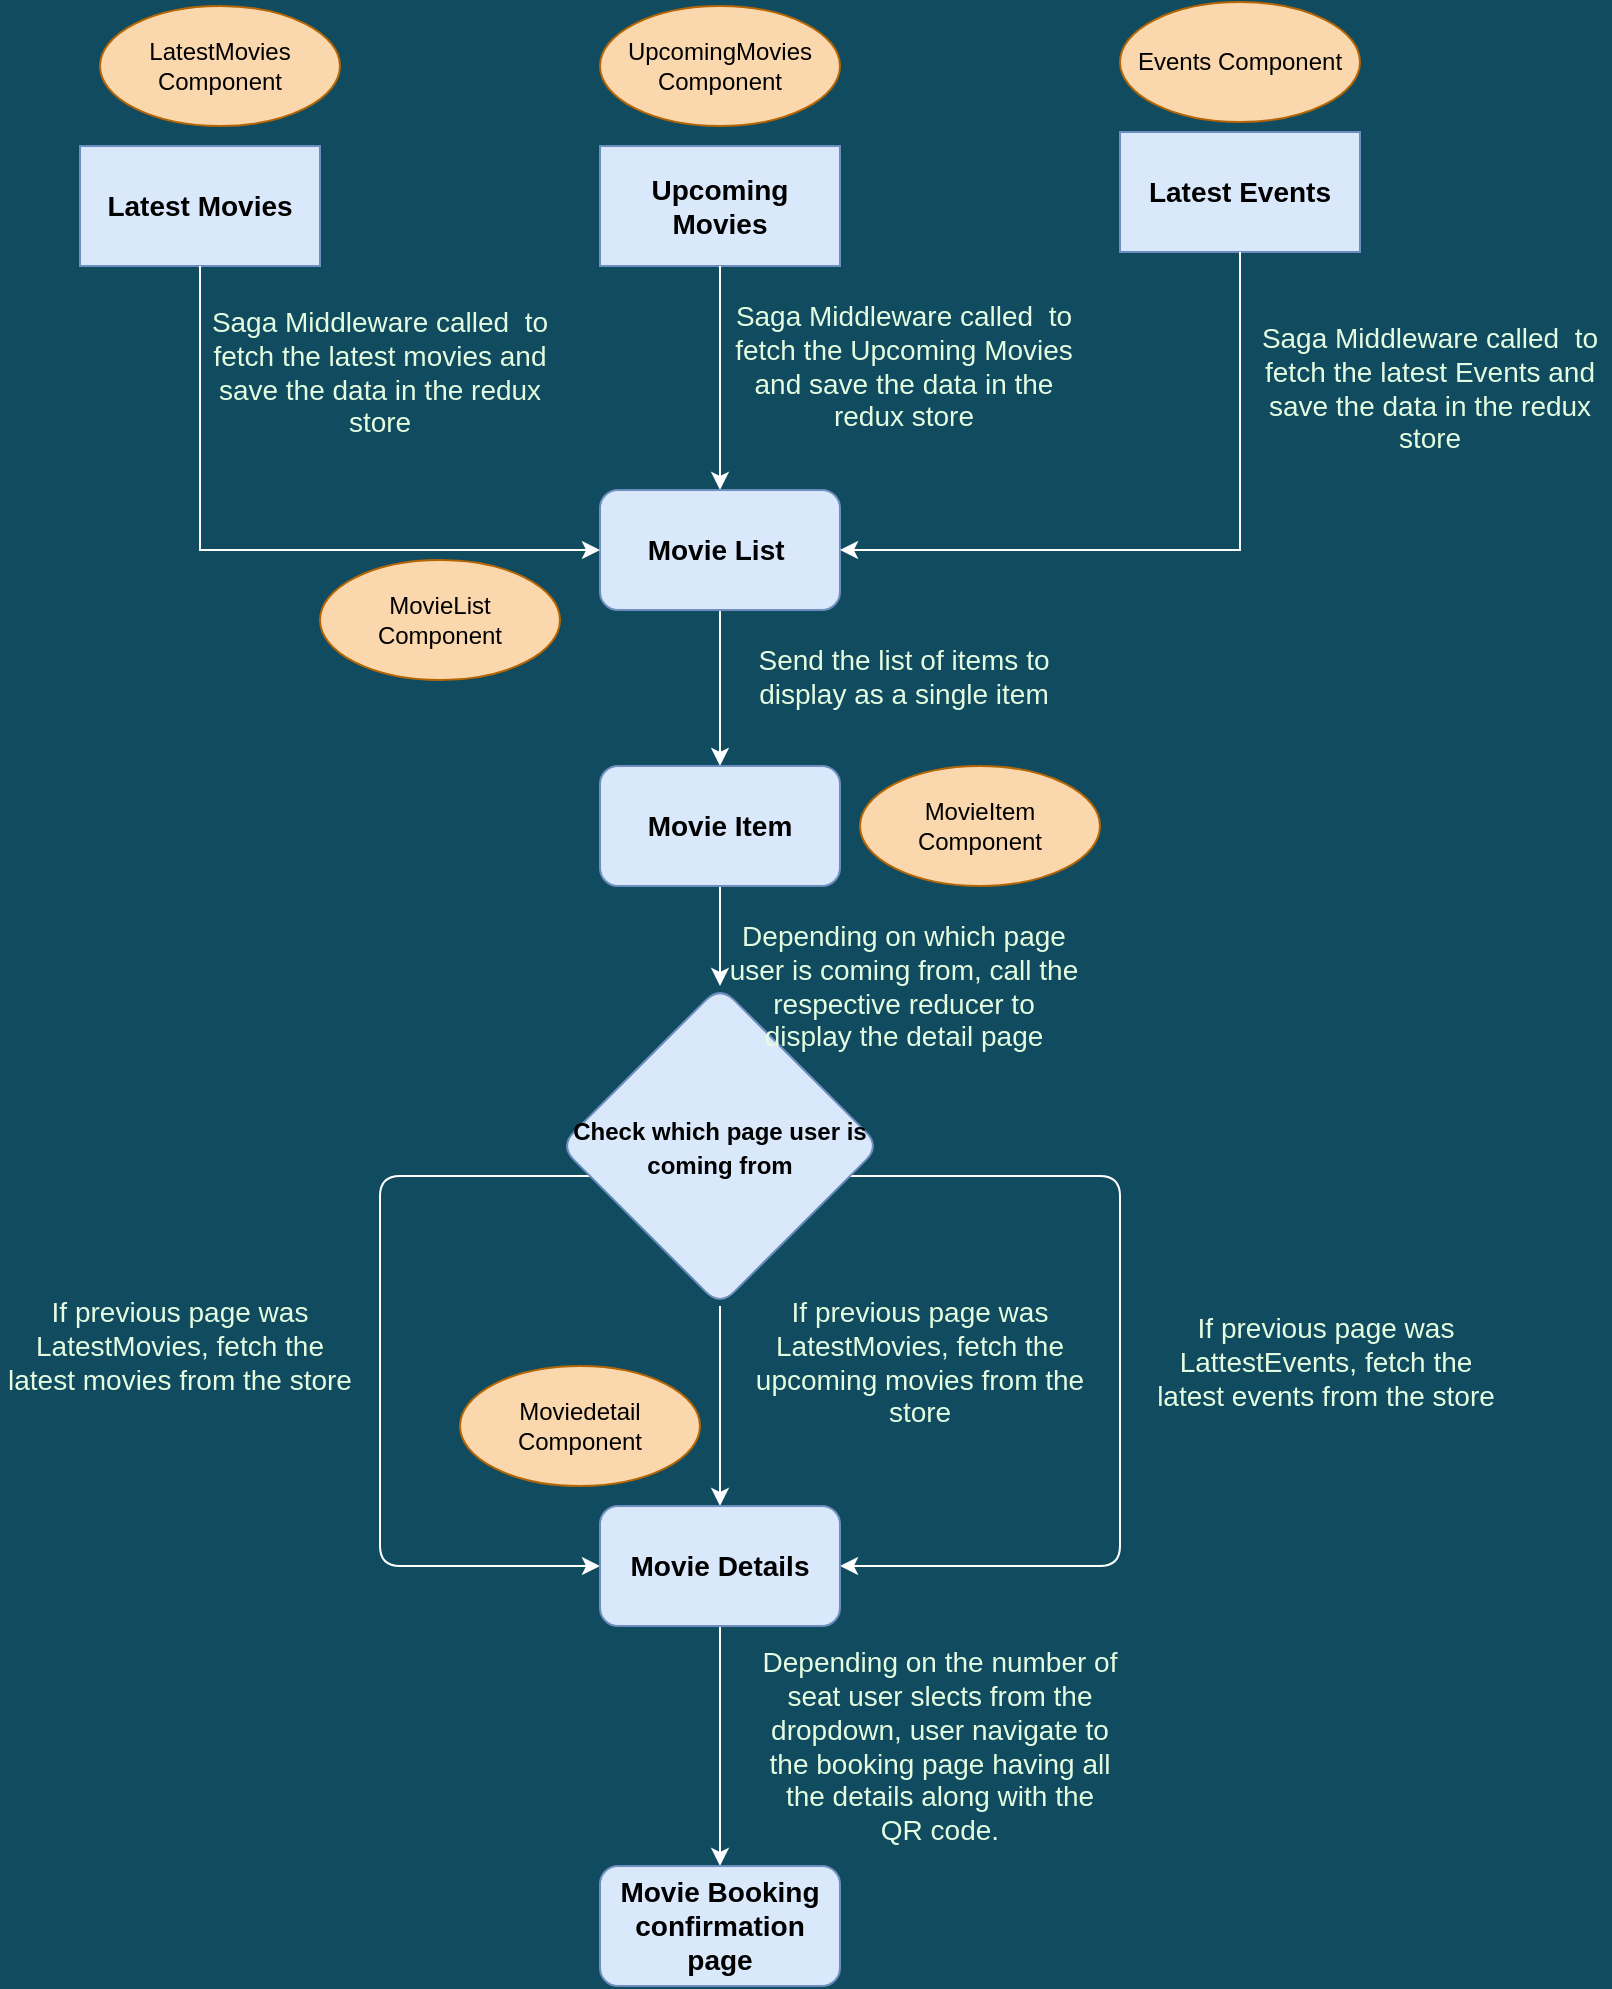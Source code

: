 <mxfile version="14.6.11" type="github">
  <diagram id="6XrNnMwTjizTvmi12s9V" name="Page-1">
    <mxGraphModel dx="1186" dy="599" grid="1" gridSize="10" guides="1" tooltips="1" connect="1" arrows="1" fold="1" page="1" pageScale="1" pageWidth="827" pageHeight="1169" background="#114B5F" math="0" shadow="0">
      <root>
        <mxCell id="0" />
        <mxCell id="1" parent="0" />
        <mxCell id="sbzjjTPY3tP2-vInJ4SF-1" value="Latest Movies" style="rounded=0;whiteSpace=wrap;html=1;fillColor=#dae8fc;strokeColor=#6c8ebf;fontSize=14;fontStyle=1" vertex="1" parent="1">
          <mxGeometry x="60" y="80" width="120" height="60" as="geometry" />
        </mxCell>
        <mxCell id="sbzjjTPY3tP2-vInJ4SF-2" value="Upcoming Movies" style="rounded=0;whiteSpace=wrap;html=1;fillColor=#dae8fc;strokeColor=#6c8ebf;fontSize=14;fontStyle=1" vertex="1" parent="1">
          <mxGeometry x="320" y="80" width="120" height="60" as="geometry" />
        </mxCell>
        <mxCell id="sbzjjTPY3tP2-vInJ4SF-3" value="Latest Events" style="rounded=0;whiteSpace=wrap;html=1;fillColor=#dae8fc;strokeColor=#6c8ebf;fontSize=14;fontStyle=1" vertex="1" parent="1">
          <mxGeometry x="580" y="73" width="120" height="60" as="geometry" />
        </mxCell>
        <mxCell id="sbzjjTPY3tP2-vInJ4SF-8" value="" style="edgeStyle=orthogonalEdgeStyle;rounded=0;orthogonalLoop=1;jettySize=auto;html=1;labelBackgroundColor=#114B5F;fontColor=#33FF99;strokeColor=#FFFFFF;" edge="1" parent="1" source="sbzjjTPY3tP2-vInJ4SF-2" target="sbzjjTPY3tP2-vInJ4SF-7">
          <mxGeometry relative="1" as="geometry" />
        </mxCell>
        <mxCell id="sbzjjTPY3tP2-vInJ4SF-14" value="" style="edgeStyle=orthogonalEdgeStyle;curved=0;rounded=1;sketch=0;orthogonalLoop=1;jettySize=auto;html=1;fontColor=#E4FDE1;fillColor=#F45B69;fontStyle=1;fontSize=12;strokeColor=#FFFFFF;" edge="1" parent="1" source="sbzjjTPY3tP2-vInJ4SF-7" target="sbzjjTPY3tP2-vInJ4SF-13">
          <mxGeometry relative="1" as="geometry" />
        </mxCell>
        <mxCell id="sbzjjTPY3tP2-vInJ4SF-7" value="Movie List&amp;nbsp;" style="rounded=1;whiteSpace=wrap;html=1;fillColor=#dae8fc;strokeColor=#6c8ebf;fontSize=14;fontStyle=1" vertex="1" parent="1">
          <mxGeometry x="320" y="252" width="120" height="60" as="geometry" />
        </mxCell>
        <mxCell id="sbzjjTPY3tP2-vInJ4SF-11" value="" style="edgeStyle=orthogonalEdgeStyle;rounded=0;orthogonalLoop=1;jettySize=auto;html=1;labelBackgroundColor=#114B5F;fontColor=#33FF99;strokeColor=#FFFFFF;" edge="1" parent="1" source="sbzjjTPY3tP2-vInJ4SF-3">
          <mxGeometry relative="1" as="geometry">
            <mxPoint x="700" y="210" as="sourcePoint" />
            <mxPoint x="440" y="282" as="targetPoint" />
            <Array as="points">
              <mxPoint x="640" y="282" />
            </Array>
          </mxGeometry>
        </mxCell>
        <mxCell id="sbzjjTPY3tP2-vInJ4SF-12" value="" style="edgeStyle=orthogonalEdgeStyle;rounded=0;orthogonalLoop=1;jettySize=auto;html=1;labelBackgroundColor=#114B5F;entryX=0;entryY=0.5;entryDx=0;entryDy=0;startArrow=none;exitX=0.5;exitY=1;exitDx=0;exitDy=0;fontColor=#33FF99;strokeColor=#FFFFFF;" edge="1" parent="1" source="sbzjjTPY3tP2-vInJ4SF-1" target="sbzjjTPY3tP2-vInJ4SF-7">
          <mxGeometry relative="1" as="geometry">
            <mxPoint x="80" y="270" as="sourcePoint" />
            <mxPoint x="70" y="270" as="targetPoint" />
            <Array as="points">
              <mxPoint x="120" y="282" />
            </Array>
          </mxGeometry>
        </mxCell>
        <mxCell id="sbzjjTPY3tP2-vInJ4SF-33" value="" style="edgeStyle=orthogonalEdgeStyle;curved=0;rounded=1;sketch=0;orthogonalLoop=1;jettySize=auto;html=1;fontSize=12;fontColor=#33FF99;strokeColor=#FFFFFF;fillColor=#F45B69;" edge="1" parent="1" source="sbzjjTPY3tP2-vInJ4SF-13" target="sbzjjTPY3tP2-vInJ4SF-32">
          <mxGeometry relative="1" as="geometry" />
        </mxCell>
        <mxCell id="sbzjjTPY3tP2-vInJ4SF-13" value="Movie Item" style="rounded=1;whiteSpace=wrap;html=1;fillColor=#dae8fc;strokeColor=#6c8ebf;fontStyle=1;fontSize=14;" vertex="1" parent="1">
          <mxGeometry x="320" y="390" width="120" height="60" as="geometry" />
        </mxCell>
        <mxCell id="sbzjjTPY3tP2-vInJ4SF-16" value="Saga Middleware called&amp;nbsp; to fetch the latest movies and save the data in the redux store" style="text;html=1;strokeColor=none;fillColor=none;align=center;verticalAlign=middle;whiteSpace=wrap;rounded=0;sketch=0;fontSize=14;fontColor=#E4FDE1;" vertex="1" parent="1">
          <mxGeometry x="120" y="178" width="180" height="30" as="geometry" />
        </mxCell>
        <mxCell id="sbzjjTPY3tP2-vInJ4SF-23" value="Send the list of items to display as a single item" style="text;html=1;strokeColor=none;fillColor=none;align=center;verticalAlign=middle;whiteSpace=wrap;rounded=0;sketch=0;fontSize=14;fontColor=#E4FDE1;" vertex="1" parent="1">
          <mxGeometry x="382" y="330" width="180" height="30" as="geometry" />
        </mxCell>
        <mxCell id="sbzjjTPY3tP2-vInJ4SF-27" value="LatestMovies Component" style="ellipse;whiteSpace=wrap;html=1;rounded=0;sketch=0;fontSize=12;strokeColor=#b46504;fillColor=#fad7ac;" vertex="1" parent="1">
          <mxGeometry x="70" y="10" width="120" height="60" as="geometry" />
        </mxCell>
        <mxCell id="sbzjjTPY3tP2-vInJ4SF-28" value="UpcomingMovies Component" style="ellipse;whiteSpace=wrap;html=1;rounded=0;sketch=0;fontSize=12;strokeColor=#b46504;fillColor=#fad7ac;" vertex="1" parent="1">
          <mxGeometry x="320" y="10" width="120" height="60" as="geometry" />
        </mxCell>
        <mxCell id="sbzjjTPY3tP2-vInJ4SF-29" value="Events Component" style="ellipse;whiteSpace=wrap;html=1;rounded=0;sketch=0;fontSize=12;strokeColor=#b46504;fillColor=#fad7ac;" vertex="1" parent="1">
          <mxGeometry x="580" y="8" width="120" height="60" as="geometry" />
        </mxCell>
        <mxCell id="sbzjjTPY3tP2-vInJ4SF-30" value="MovieItem&lt;br&gt;Component" style="ellipse;whiteSpace=wrap;html=1;rounded=0;sketch=0;fontSize=12;strokeColor=#b46504;fillColor=#fad7ac;" vertex="1" parent="1">
          <mxGeometry x="450" y="390" width="120" height="60" as="geometry" />
        </mxCell>
        <mxCell id="sbzjjTPY3tP2-vInJ4SF-31" value="MovieList&lt;br&gt;Component" style="ellipse;whiteSpace=wrap;html=1;rounded=0;sketch=0;fontSize=12;strokeColor=#b46504;fillColor=#fad7ac;" vertex="1" parent="1">
          <mxGeometry x="180" y="287" width="120" height="60" as="geometry" />
        </mxCell>
        <mxCell id="sbzjjTPY3tP2-vInJ4SF-43" style="edgeStyle=orthogonalEdgeStyle;curved=0;rounded=1;sketch=0;orthogonalLoop=1;jettySize=auto;html=1;fontSize=12;fontColor=#33FF99;strokeColor=#FFFFFF;fillColor=#F45B69;entryX=0;entryY=0.5;entryDx=0;entryDy=0;" edge="1" parent="1" source="sbzjjTPY3tP2-vInJ4SF-32" target="sbzjjTPY3tP2-vInJ4SF-34">
          <mxGeometry relative="1" as="geometry">
            <mxPoint x="200" y="780" as="targetPoint" />
            <Array as="points">
              <mxPoint x="210" y="595" />
              <mxPoint x="210" y="790" />
            </Array>
          </mxGeometry>
        </mxCell>
        <mxCell id="sbzjjTPY3tP2-vInJ4SF-44" style="edgeStyle=orthogonalEdgeStyle;curved=0;rounded=1;sketch=0;orthogonalLoop=1;jettySize=auto;html=1;fontSize=12;fontColor=#33FF99;strokeColor=#FFFFFF;fillColor=#F45B69;entryX=1;entryY=0.5;entryDx=0;entryDy=0;" edge="1" parent="1" source="sbzjjTPY3tP2-vInJ4SF-32" target="sbzjjTPY3tP2-vInJ4SF-34">
          <mxGeometry relative="1" as="geometry">
            <mxPoint x="540" y="720" as="targetPoint" />
            <Array as="points">
              <mxPoint x="580" y="595" />
              <mxPoint x="580" y="790" />
            </Array>
          </mxGeometry>
        </mxCell>
        <mxCell id="sbzjjTPY3tP2-vInJ4SF-46" value="" style="edgeStyle=orthogonalEdgeStyle;curved=0;rounded=1;sketch=0;orthogonalLoop=1;jettySize=auto;html=1;fontSize=12;fontColor=#33FF99;strokeColor=#FFFFFF;fillColor=#F45B69;" edge="1" parent="1" source="sbzjjTPY3tP2-vInJ4SF-32" target="sbzjjTPY3tP2-vInJ4SF-34">
          <mxGeometry relative="1" as="geometry" />
        </mxCell>
        <mxCell id="sbzjjTPY3tP2-vInJ4SF-32" value="&lt;font style=&quot;font-size: 12px&quot;&gt;Check which page user is coming from&lt;/font&gt;" style="rhombus;whiteSpace=wrap;html=1;rounded=1;fontSize=14;fontStyle=1;strokeColor=#6c8ebf;fillColor=#dae8fc;" vertex="1" parent="1">
          <mxGeometry x="300" y="500" width="160" height="160" as="geometry" />
        </mxCell>
        <mxCell id="sbzjjTPY3tP2-vInJ4SF-59" value="" style="edgeStyle=orthogonalEdgeStyle;curved=0;rounded=1;sketch=0;orthogonalLoop=1;jettySize=auto;html=1;fontSize=12;fontColor=#33FF99;strokeColor=#FFFFFF;fillColor=#F45B69;" edge="1" parent="1" source="sbzjjTPY3tP2-vInJ4SF-34" target="sbzjjTPY3tP2-vInJ4SF-58">
          <mxGeometry relative="1" as="geometry" />
        </mxCell>
        <mxCell id="sbzjjTPY3tP2-vInJ4SF-34" value="Movie Details" style="rounded=1;whiteSpace=wrap;html=1;fillColor=#dae8fc;strokeColor=#6c8ebf;fontStyle=1;fontSize=14;" vertex="1" parent="1">
          <mxGeometry x="320" y="760" width="120" height="60" as="geometry" />
        </mxCell>
        <mxCell id="sbzjjTPY3tP2-vInJ4SF-41" value="Depending on which page user is coming from, call the respective reducer to display the detail page" style="text;html=1;strokeColor=none;fillColor=none;align=center;verticalAlign=middle;whiteSpace=wrap;rounded=0;sketch=0;fontSize=14;fontColor=#E4FDE1;" vertex="1" parent="1">
          <mxGeometry x="382" y="470" width="180" height="60" as="geometry" />
        </mxCell>
        <mxCell id="sbzjjTPY3tP2-vInJ4SF-47" value="Moviedetail&lt;br&gt;Component" style="ellipse;whiteSpace=wrap;html=1;rounded=0;sketch=0;fontSize=12;strokeColor=#b46504;fillColor=#fad7ac;" vertex="1" parent="1">
          <mxGeometry x="250" y="690" width="120" height="60" as="geometry" />
        </mxCell>
        <mxCell id="sbzjjTPY3tP2-vInJ4SF-49" value="If previous page was LatestMovies, fetch the latest movies from the store" style="text;html=1;strokeColor=none;fillColor=none;align=center;verticalAlign=middle;whiteSpace=wrap;rounded=0;sketch=0;fontSize=14;fontColor=#E4FDE1;" vertex="1" parent="1">
          <mxGeometry x="20" y="650" width="180" height="60" as="geometry" />
        </mxCell>
        <mxCell id="sbzjjTPY3tP2-vInJ4SF-51" value="If previous page was LatestMovies, fetch the upcoming movies from the store" style="text;html=1;strokeColor=none;fillColor=none;align=center;verticalAlign=middle;whiteSpace=wrap;rounded=0;sketch=0;fontSize=14;fontColor=#E4FDE1;" vertex="1" parent="1">
          <mxGeometry x="390" y="658" width="180" height="60" as="geometry" />
        </mxCell>
        <mxCell id="sbzjjTPY3tP2-vInJ4SF-52" value="If previous page was LattestEvents, fetch the latest events from the store" style="text;html=1;strokeColor=none;fillColor=none;align=center;verticalAlign=middle;whiteSpace=wrap;rounded=0;sketch=0;fontSize=14;fontColor=#E4FDE1;" vertex="1" parent="1">
          <mxGeometry x="593" y="658" width="180" height="60" as="geometry" />
        </mxCell>
        <mxCell id="sbzjjTPY3tP2-vInJ4SF-54" value="Saga Middleware called&amp;nbsp; to fetch the latest Events and save the data in the redux store" style="text;html=1;strokeColor=none;fillColor=none;align=center;verticalAlign=middle;whiteSpace=wrap;rounded=0;sketch=0;fontSize=14;fontColor=#E4FDE1;" vertex="1" parent="1">
          <mxGeometry x="645" y="186" width="180" height="30" as="geometry" />
        </mxCell>
        <mxCell id="sbzjjTPY3tP2-vInJ4SF-55" value="Saga Middleware called&amp;nbsp; to fetch the Upcoming Movies and save the data in the redux store" style="text;html=1;strokeColor=none;fillColor=none;align=center;verticalAlign=middle;whiteSpace=wrap;rounded=0;sketch=0;fontSize=14;fontColor=#E4FDE1;" vertex="1" parent="1">
          <mxGeometry x="382" y="175" width="180" height="30" as="geometry" />
        </mxCell>
        <mxCell id="sbzjjTPY3tP2-vInJ4SF-58" value="Movie Booking confirmation page" style="rounded=1;whiteSpace=wrap;html=1;fillColor=#dae8fc;strokeColor=#6c8ebf;fontStyle=1;fontSize=14;" vertex="1" parent="1">
          <mxGeometry x="320" y="940" width="120" height="60" as="geometry" />
        </mxCell>
        <mxCell id="sbzjjTPY3tP2-vInJ4SF-60" value="Depending on the number of seat user slects from the dropdown, user navigate to the booking page having all the details along with the QR code." style="text;html=1;strokeColor=none;fillColor=none;align=center;verticalAlign=middle;whiteSpace=wrap;rounded=0;sketch=0;fontSize=14;fontColor=#E4FDE1;" vertex="1" parent="1">
          <mxGeometry x="400" y="850" width="180" height="60" as="geometry" />
        </mxCell>
      </root>
    </mxGraphModel>
  </diagram>
</mxfile>
